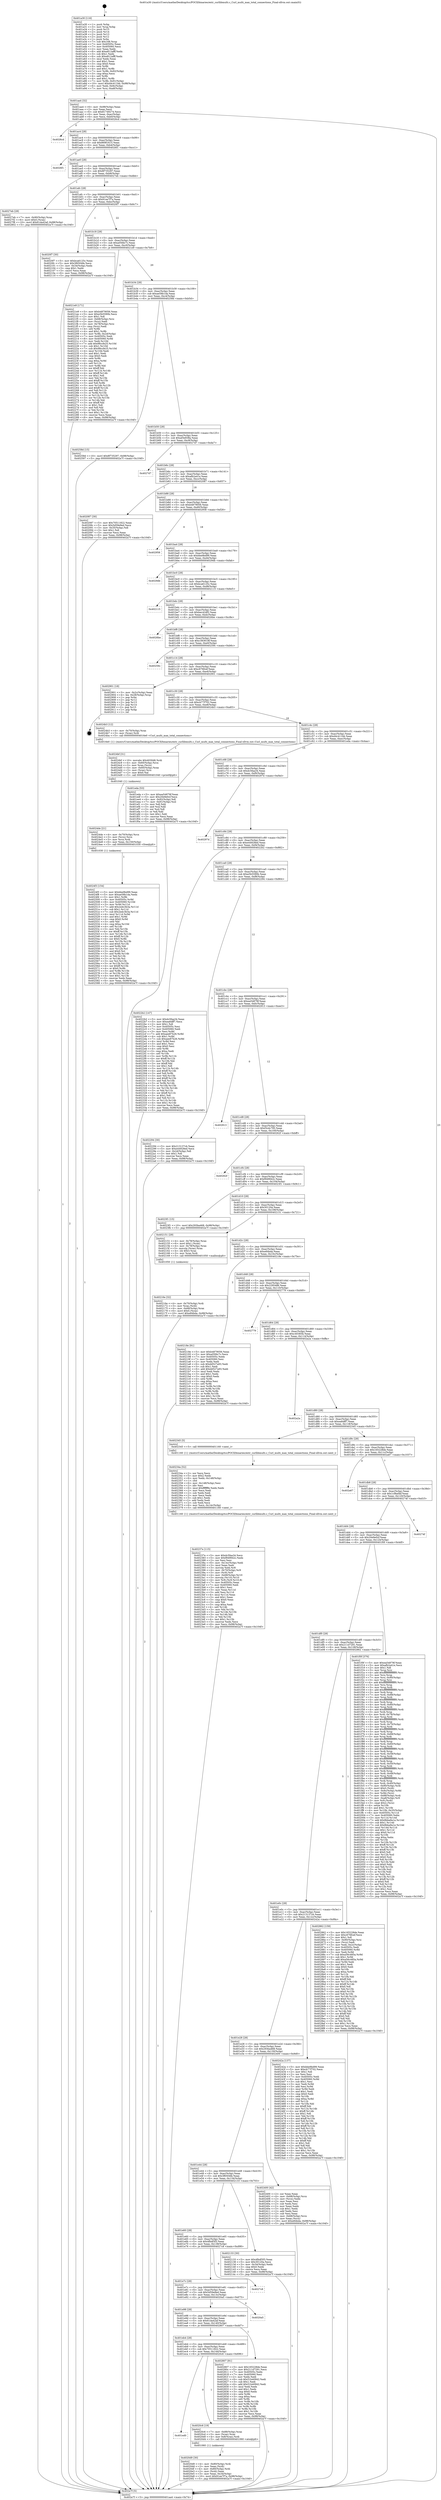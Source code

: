 digraph "0x401a30" {
  label = "0x401a30 (/mnt/c/Users/mathe/Desktop/tcc/POCII/binaries/extr_curllibmulti.c_Curl_multi_max_total_connections_Final-ollvm.out::main(0))"
  labelloc = "t"
  node[shape=record]

  Entry [label="",width=0.3,height=0.3,shape=circle,fillcolor=black,style=filled]
  "0x401aa4" [label="{
     0x401aa4 [32]\l
     | [instrs]\l
     &nbsp;&nbsp;0x401aa4 \<+6\>: mov -0x98(%rbp),%eax\l
     &nbsp;&nbsp;0x401aaa \<+2\>: mov %eax,%ecx\l
     &nbsp;&nbsp;0x401aac \<+6\>: sub $0x81749274,%ecx\l
     &nbsp;&nbsp;0x401ab2 \<+6\>: mov %eax,-0xac(%rbp)\l
     &nbsp;&nbsp;0x401ab8 \<+6\>: mov %ecx,-0xb0(%rbp)\l
     &nbsp;&nbsp;0x401abe \<+6\>: je 00000000004026cd \<main+0xc9d\>\l
  }"]
  "0x4026cd" [label="{
     0x4026cd\l
  }", style=dashed]
  "0x401ac4" [label="{
     0x401ac4 [28]\l
     | [instrs]\l
     &nbsp;&nbsp;0x401ac4 \<+5\>: jmp 0000000000401ac9 \<main+0x99\>\l
     &nbsp;&nbsp;0x401ac9 \<+6\>: mov -0xac(%rbp),%eax\l
     &nbsp;&nbsp;0x401acf \<+5\>: sub $0x869f1615,%eax\l
     &nbsp;&nbsp;0x401ad4 \<+6\>: mov %eax,-0xb4(%rbp)\l
     &nbsp;&nbsp;0x401ada \<+6\>: je 00000000004026f1 \<main+0xcc1\>\l
  }"]
  Exit [label="",width=0.3,height=0.3,shape=circle,fillcolor=black,style=filled,peripheries=2]
  "0x4026f1" [label="{
     0x4026f1\l
  }", style=dashed]
  "0x401ae0" [label="{
     0x401ae0 [28]\l
     | [instrs]\l
     &nbsp;&nbsp;0x401ae0 \<+5\>: jmp 0000000000401ae5 \<main+0xb5\>\l
     &nbsp;&nbsp;0x401ae5 \<+6\>: mov -0xac(%rbp),%eax\l
     &nbsp;&nbsp;0x401aeb \<+5\>: sub $0x8f735297,%eax\l
     &nbsp;&nbsp;0x401af0 \<+6\>: mov %eax,-0xb8(%rbp)\l
     &nbsp;&nbsp;0x401af6 \<+6\>: je 00000000004027eb \<main+0xdbb\>\l
  }"]
  "0x4024f3" [label="{
     0x4024f3 [154]\l
     | [instrs]\l
     &nbsp;&nbsp;0x4024f3 \<+5\>: mov $0xbbe9bd99,%eax\l
     &nbsp;&nbsp;0x4024f8 \<+5\>: mov $0xae58b1da,%edx\l
     &nbsp;&nbsp;0x4024fd \<+3\>: mov $0x1,%r8b\l
     &nbsp;&nbsp;0x402500 \<+8\>: mov 0x40505c,%r9d\l
     &nbsp;&nbsp;0x402508 \<+8\>: mov 0x405060,%r10d\l
     &nbsp;&nbsp;0x402510 \<+3\>: mov %r9d,%r11d\l
     &nbsp;&nbsp;0x402513 \<+7\>: add $0x2edc3b3a,%r11d\l
     &nbsp;&nbsp;0x40251a \<+4\>: sub $0x1,%r11d\l
     &nbsp;&nbsp;0x40251e \<+7\>: sub $0x2edc3b3a,%r11d\l
     &nbsp;&nbsp;0x402525 \<+4\>: imul %r11d,%r9d\l
     &nbsp;&nbsp;0x402529 \<+4\>: and $0x1,%r9d\l
     &nbsp;&nbsp;0x40252d \<+4\>: cmp $0x0,%r9d\l
     &nbsp;&nbsp;0x402531 \<+3\>: sete %bl\l
     &nbsp;&nbsp;0x402534 \<+4\>: cmp $0xa,%r10d\l
     &nbsp;&nbsp;0x402538 \<+4\>: setl %r14b\l
     &nbsp;&nbsp;0x40253c \<+3\>: mov %bl,%r15b\l
     &nbsp;&nbsp;0x40253f \<+4\>: xor $0xff,%r15b\l
     &nbsp;&nbsp;0x402543 \<+3\>: mov %r14b,%r12b\l
     &nbsp;&nbsp;0x402546 \<+4\>: xor $0xff,%r12b\l
     &nbsp;&nbsp;0x40254a \<+4\>: xor $0x0,%r8b\l
     &nbsp;&nbsp;0x40254e \<+3\>: mov %r15b,%r13b\l
     &nbsp;&nbsp;0x402551 \<+4\>: and $0x0,%r13b\l
     &nbsp;&nbsp;0x402555 \<+3\>: and %r8b,%bl\l
     &nbsp;&nbsp;0x402558 \<+3\>: mov %r12b,%cl\l
     &nbsp;&nbsp;0x40255b \<+3\>: and $0x0,%cl\l
     &nbsp;&nbsp;0x40255e \<+3\>: and %r8b,%r14b\l
     &nbsp;&nbsp;0x402561 \<+3\>: or %bl,%r13b\l
     &nbsp;&nbsp;0x402564 \<+3\>: or %r14b,%cl\l
     &nbsp;&nbsp;0x402567 \<+3\>: xor %cl,%r13b\l
     &nbsp;&nbsp;0x40256a \<+3\>: or %r12b,%r15b\l
     &nbsp;&nbsp;0x40256d \<+4\>: xor $0xff,%r15b\l
     &nbsp;&nbsp;0x402571 \<+4\>: or $0x0,%r8b\l
     &nbsp;&nbsp;0x402575 \<+3\>: and %r8b,%r15b\l
     &nbsp;&nbsp;0x402578 \<+3\>: or %r15b,%r13b\l
     &nbsp;&nbsp;0x40257b \<+4\>: test $0x1,%r13b\l
     &nbsp;&nbsp;0x40257f \<+3\>: cmovne %edx,%eax\l
     &nbsp;&nbsp;0x402582 \<+6\>: mov %eax,-0x98(%rbp)\l
     &nbsp;&nbsp;0x402588 \<+5\>: jmp 0000000000402a7f \<main+0x104f\>\l
  }"]
  "0x4027eb" [label="{
     0x4027eb [28]\l
     | [instrs]\l
     &nbsp;&nbsp;0x4027eb \<+7\>: mov -0x90(%rbp),%rax\l
     &nbsp;&nbsp;0x4027f2 \<+6\>: movl $0x0,(%rax)\l
     &nbsp;&nbsp;0x4027f8 \<+10\>: movl $0x61da42af,-0x98(%rbp)\l
     &nbsp;&nbsp;0x402802 \<+5\>: jmp 0000000000402a7f \<main+0x104f\>\l
  }"]
  "0x401afc" [label="{
     0x401afc [28]\l
     | [instrs]\l
     &nbsp;&nbsp;0x401afc \<+5\>: jmp 0000000000401b01 \<main+0xd1\>\l
     &nbsp;&nbsp;0x401b01 \<+6\>: mov -0xac(%rbp),%eax\l
     &nbsp;&nbsp;0x401b07 \<+5\>: sub $0x91ee7f7a,%eax\l
     &nbsp;&nbsp;0x401b0c \<+6\>: mov %eax,-0xbc(%rbp)\l
     &nbsp;&nbsp;0x401b12 \<+6\>: je 00000000004020f7 \<main+0x6c7\>\l
  }"]
  "0x4024de" [label="{
     0x4024de [21]\l
     | [instrs]\l
     &nbsp;&nbsp;0x4024de \<+4\>: mov -0x70(%rbp),%rcx\l
     &nbsp;&nbsp;0x4024e2 \<+3\>: mov (%rcx),%rcx\l
     &nbsp;&nbsp;0x4024e5 \<+3\>: mov %rcx,%rdi\l
     &nbsp;&nbsp;0x4024e8 \<+6\>: mov %eax,-0x150(%rbp)\l
     &nbsp;&nbsp;0x4024ee \<+5\>: call 0000000000401030 \<free@plt\>\l
     | [calls]\l
     &nbsp;&nbsp;0x401030 \{1\} (unknown)\l
  }"]
  "0x4020f7" [label="{
     0x4020f7 [30]\l
     | [instrs]\l
     &nbsp;&nbsp;0x4020f7 \<+5\>: mov $0xbca6125c,%eax\l
     &nbsp;&nbsp;0x4020fc \<+5\>: mov $0x3f6504fe,%ecx\l
     &nbsp;&nbsp;0x402101 \<+3\>: mov -0x34(%rbp),%edx\l
     &nbsp;&nbsp;0x402104 \<+3\>: cmp $0x1,%edx\l
     &nbsp;&nbsp;0x402107 \<+3\>: cmovl %ecx,%eax\l
     &nbsp;&nbsp;0x40210a \<+6\>: mov %eax,-0x98(%rbp)\l
     &nbsp;&nbsp;0x402110 \<+5\>: jmp 0000000000402a7f \<main+0x104f\>\l
  }"]
  "0x401b18" [label="{
     0x401b18 [28]\l
     | [instrs]\l
     &nbsp;&nbsp;0x401b18 \<+5\>: jmp 0000000000401b1d \<main+0xed\>\l
     &nbsp;&nbsp;0x401b1d \<+6\>: mov -0xac(%rbp),%eax\l
     &nbsp;&nbsp;0x401b23 \<+5\>: sub $0xa05fdc7c,%eax\l
     &nbsp;&nbsp;0x401b28 \<+6\>: mov %eax,-0xc0(%rbp)\l
     &nbsp;&nbsp;0x401b2e \<+6\>: je 00000000004021e9 \<main+0x7b9\>\l
  }"]
  "0x4024bf" [label="{
     0x4024bf [31]\l
     | [instrs]\l
     &nbsp;&nbsp;0x4024bf \<+10\>: movabs $0x4030d6,%rdi\l
     &nbsp;&nbsp;0x4024c9 \<+4\>: mov -0x60(%rbp),%rcx\l
     &nbsp;&nbsp;0x4024cd \<+3\>: mov %rax,(%rcx)\l
     &nbsp;&nbsp;0x4024d0 \<+4\>: mov -0x60(%rbp),%rax\l
     &nbsp;&nbsp;0x4024d4 \<+3\>: mov (%rax),%rsi\l
     &nbsp;&nbsp;0x4024d7 \<+2\>: mov $0x0,%al\l
     &nbsp;&nbsp;0x4024d9 \<+5\>: call 0000000000401040 \<printf@plt\>\l
     | [calls]\l
     &nbsp;&nbsp;0x401040 \{1\} (unknown)\l
  }"]
  "0x4021e9" [label="{
     0x4021e9 [171]\l
     | [instrs]\l
     &nbsp;&nbsp;0x4021e9 \<+5\>: mov $0xb4879056,%eax\l
     &nbsp;&nbsp;0x4021ee \<+5\>: mov $0xe5b5590b,%ecx\l
     &nbsp;&nbsp;0x4021f3 \<+2\>: mov $0x1,%dl\l
     &nbsp;&nbsp;0x4021f5 \<+4\>: mov -0x68(%rbp),%rsi\l
     &nbsp;&nbsp;0x4021f9 \<+2\>: mov (%rsi),%edi\l
     &nbsp;&nbsp;0x4021fb \<+4\>: mov -0x78(%rbp),%rsi\l
     &nbsp;&nbsp;0x4021ff \<+2\>: cmp (%rsi),%edi\l
     &nbsp;&nbsp;0x402201 \<+4\>: setl %r8b\l
     &nbsp;&nbsp;0x402205 \<+4\>: and $0x1,%r8b\l
     &nbsp;&nbsp;0x402209 \<+4\>: mov %r8b,-0x2d(%rbp)\l
     &nbsp;&nbsp;0x40220d \<+7\>: mov 0x40505c,%edi\l
     &nbsp;&nbsp;0x402214 \<+8\>: mov 0x405060,%r9d\l
     &nbsp;&nbsp;0x40221c \<+3\>: mov %edi,%r10d\l
     &nbsp;&nbsp;0x40221f \<+7\>: add $0x98ccfe25,%r10d\l
     &nbsp;&nbsp;0x402226 \<+4\>: sub $0x1,%r10d\l
     &nbsp;&nbsp;0x40222a \<+7\>: sub $0x98ccfe25,%r10d\l
     &nbsp;&nbsp;0x402231 \<+4\>: imul %r10d,%edi\l
     &nbsp;&nbsp;0x402235 \<+3\>: and $0x1,%edi\l
     &nbsp;&nbsp;0x402238 \<+3\>: cmp $0x0,%edi\l
     &nbsp;&nbsp;0x40223b \<+4\>: sete %r8b\l
     &nbsp;&nbsp;0x40223f \<+4\>: cmp $0xa,%r9d\l
     &nbsp;&nbsp;0x402243 \<+4\>: setl %r11b\l
     &nbsp;&nbsp;0x402247 \<+3\>: mov %r8b,%bl\l
     &nbsp;&nbsp;0x40224a \<+3\>: xor $0xff,%bl\l
     &nbsp;&nbsp;0x40224d \<+3\>: mov %r11b,%r14b\l
     &nbsp;&nbsp;0x402250 \<+4\>: xor $0xff,%r14b\l
     &nbsp;&nbsp;0x402254 \<+3\>: xor $0x1,%dl\l
     &nbsp;&nbsp;0x402257 \<+3\>: mov %bl,%r15b\l
     &nbsp;&nbsp;0x40225a \<+4\>: and $0xff,%r15b\l
     &nbsp;&nbsp;0x40225e \<+3\>: and %dl,%r8b\l
     &nbsp;&nbsp;0x402261 \<+3\>: mov %r14b,%r12b\l
     &nbsp;&nbsp;0x402264 \<+4\>: and $0xff,%r12b\l
     &nbsp;&nbsp;0x402268 \<+3\>: and %dl,%r11b\l
     &nbsp;&nbsp;0x40226b \<+3\>: or %r8b,%r15b\l
     &nbsp;&nbsp;0x40226e \<+3\>: or %r11b,%r12b\l
     &nbsp;&nbsp;0x402271 \<+3\>: xor %r12b,%r15b\l
     &nbsp;&nbsp;0x402274 \<+3\>: or %r14b,%bl\l
     &nbsp;&nbsp;0x402277 \<+3\>: xor $0xff,%bl\l
     &nbsp;&nbsp;0x40227a \<+3\>: or $0x1,%dl\l
     &nbsp;&nbsp;0x40227d \<+2\>: and %dl,%bl\l
     &nbsp;&nbsp;0x40227f \<+3\>: or %bl,%r15b\l
     &nbsp;&nbsp;0x402282 \<+4\>: test $0x1,%r15b\l
     &nbsp;&nbsp;0x402286 \<+3\>: cmovne %ecx,%eax\l
     &nbsp;&nbsp;0x402289 \<+6\>: mov %eax,-0x98(%rbp)\l
     &nbsp;&nbsp;0x40228f \<+5\>: jmp 0000000000402a7f \<main+0x104f\>\l
  }"]
  "0x401b34" [label="{
     0x401b34 [28]\l
     | [instrs]\l
     &nbsp;&nbsp;0x401b34 \<+5\>: jmp 0000000000401b39 \<main+0x109\>\l
     &nbsp;&nbsp;0x401b39 \<+6\>: mov -0xac(%rbp),%eax\l
     &nbsp;&nbsp;0x401b3f \<+5\>: sub $0xae58b1da,%eax\l
     &nbsp;&nbsp;0x401b44 \<+6\>: mov %eax,-0xc4(%rbp)\l
     &nbsp;&nbsp;0x401b4a \<+6\>: je 000000000040258d \<main+0xb5d\>\l
  }"]
  "0x40237e" [label="{
     0x40237e [115]\l
     | [instrs]\l
     &nbsp;&nbsp;0x40237e \<+5\>: mov $0xdc5faa34,%ecx\l
     &nbsp;&nbsp;0x402383 \<+5\>: mov $0xf949942c,%edx\l
     &nbsp;&nbsp;0x402388 \<+2\>: xor %esi,%esi\l
     &nbsp;&nbsp;0x40238a \<+6\>: mov -0x14c(%rbp),%edi\l
     &nbsp;&nbsp;0x402390 \<+3\>: imul %eax,%edi\l
     &nbsp;&nbsp;0x402393 \<+3\>: movslq %edi,%r8\l
     &nbsp;&nbsp;0x402396 \<+4\>: mov -0x70(%rbp),%r9\l
     &nbsp;&nbsp;0x40239a \<+3\>: mov (%r9),%r9\l
     &nbsp;&nbsp;0x40239d \<+4\>: mov -0x68(%rbp),%r10\l
     &nbsp;&nbsp;0x4023a1 \<+3\>: movslq (%r10),%r10\l
     &nbsp;&nbsp;0x4023a4 \<+4\>: mov %r8,(%r9,%r10,8)\l
     &nbsp;&nbsp;0x4023a8 \<+7\>: mov 0x40505c,%eax\l
     &nbsp;&nbsp;0x4023af \<+7\>: mov 0x405060,%edi\l
     &nbsp;&nbsp;0x4023b6 \<+3\>: sub $0x1,%esi\l
     &nbsp;&nbsp;0x4023b9 \<+3\>: mov %eax,%r11d\l
     &nbsp;&nbsp;0x4023bc \<+3\>: add %esi,%r11d\l
     &nbsp;&nbsp;0x4023bf \<+4\>: imul %r11d,%eax\l
     &nbsp;&nbsp;0x4023c3 \<+3\>: and $0x1,%eax\l
     &nbsp;&nbsp;0x4023c6 \<+3\>: cmp $0x0,%eax\l
     &nbsp;&nbsp;0x4023c9 \<+3\>: sete %bl\l
     &nbsp;&nbsp;0x4023cc \<+3\>: cmp $0xa,%edi\l
     &nbsp;&nbsp;0x4023cf \<+4\>: setl %r14b\l
     &nbsp;&nbsp;0x4023d3 \<+3\>: mov %bl,%r15b\l
     &nbsp;&nbsp;0x4023d6 \<+3\>: and %r14b,%r15b\l
     &nbsp;&nbsp;0x4023d9 \<+3\>: xor %r14b,%bl\l
     &nbsp;&nbsp;0x4023dc \<+3\>: or %bl,%r15b\l
     &nbsp;&nbsp;0x4023df \<+4\>: test $0x1,%r15b\l
     &nbsp;&nbsp;0x4023e3 \<+3\>: cmovne %edx,%ecx\l
     &nbsp;&nbsp;0x4023e6 \<+6\>: mov %ecx,-0x98(%rbp)\l
     &nbsp;&nbsp;0x4023ec \<+5\>: jmp 0000000000402a7f \<main+0x104f\>\l
  }"]
  "0x40258d" [label="{
     0x40258d [15]\l
     | [instrs]\l
     &nbsp;&nbsp;0x40258d \<+10\>: movl $0x8f735297,-0x98(%rbp)\l
     &nbsp;&nbsp;0x402597 \<+5\>: jmp 0000000000402a7f \<main+0x104f\>\l
  }"]
  "0x401b50" [label="{
     0x401b50 [28]\l
     | [instrs]\l
     &nbsp;&nbsp;0x401b50 \<+5\>: jmp 0000000000401b55 \<main+0x125\>\l
     &nbsp;&nbsp;0x401b55 \<+6\>: mov -0xac(%rbp),%eax\l
     &nbsp;&nbsp;0x401b5b \<+5\>: sub $0xaf3e938a,%eax\l
     &nbsp;&nbsp;0x401b60 \<+6\>: mov %eax,-0xc8(%rbp)\l
     &nbsp;&nbsp;0x401b66 \<+6\>: je 00000000004027d7 \<main+0xda7\>\l
  }"]
  "0x40234a" [label="{
     0x40234a [52]\l
     | [instrs]\l
     &nbsp;&nbsp;0x40234a \<+2\>: xor %ecx,%ecx\l
     &nbsp;&nbsp;0x40234c \<+5\>: mov $0x2,%edx\l
     &nbsp;&nbsp;0x402351 \<+6\>: mov %edx,-0x148(%rbp)\l
     &nbsp;&nbsp;0x402357 \<+1\>: cltd\l
     &nbsp;&nbsp;0x402358 \<+6\>: mov -0x148(%rbp),%esi\l
     &nbsp;&nbsp;0x40235e \<+2\>: idiv %esi\l
     &nbsp;&nbsp;0x402360 \<+6\>: imul $0xfffffffe,%edx,%edx\l
     &nbsp;&nbsp;0x402366 \<+2\>: mov %ecx,%edi\l
     &nbsp;&nbsp;0x402368 \<+2\>: sub %edx,%edi\l
     &nbsp;&nbsp;0x40236a \<+2\>: mov %ecx,%edx\l
     &nbsp;&nbsp;0x40236c \<+3\>: sub $0x1,%edx\l
     &nbsp;&nbsp;0x40236f \<+2\>: add %edx,%edi\l
     &nbsp;&nbsp;0x402371 \<+2\>: sub %edi,%ecx\l
     &nbsp;&nbsp;0x402373 \<+6\>: mov %ecx,-0x14c(%rbp)\l
     &nbsp;&nbsp;0x402379 \<+5\>: call 0000000000401160 \<next_i\>\l
     | [calls]\l
     &nbsp;&nbsp;0x401160 \{1\} (/mnt/c/Users/mathe/Desktop/tcc/POCII/binaries/extr_curllibmulti.c_Curl_multi_max_total_connections_Final-ollvm.out::next_i)\l
  }"]
  "0x4027d7" [label="{
     0x4027d7\l
  }", style=dashed]
  "0x401b6c" [label="{
     0x401b6c [28]\l
     | [instrs]\l
     &nbsp;&nbsp;0x401b6c \<+5\>: jmp 0000000000401b71 \<main+0x141\>\l
     &nbsp;&nbsp;0x401b71 \<+6\>: mov -0xac(%rbp),%eax\l
     &nbsp;&nbsp;0x401b77 \<+5\>: sub $0xafb2a41e,%eax\l
     &nbsp;&nbsp;0x401b7c \<+6\>: mov %eax,-0xcc(%rbp)\l
     &nbsp;&nbsp;0x401b82 \<+6\>: je 0000000000402087 \<main+0x657\>\l
  }"]
  "0x40216e" [label="{
     0x40216e [32]\l
     | [instrs]\l
     &nbsp;&nbsp;0x40216e \<+4\>: mov -0x70(%rbp),%rdi\l
     &nbsp;&nbsp;0x402172 \<+3\>: mov %rax,(%rdi)\l
     &nbsp;&nbsp;0x402175 \<+4\>: mov -0x68(%rbp),%rax\l
     &nbsp;&nbsp;0x402179 \<+6\>: movl $0x0,(%rax)\l
     &nbsp;&nbsp;0x40217f \<+10\>: movl $0xe84bda,-0x98(%rbp)\l
     &nbsp;&nbsp;0x402189 \<+5\>: jmp 0000000000402a7f \<main+0x104f\>\l
  }"]
  "0x402087" [label="{
     0x402087 [30]\l
     | [instrs]\l
     &nbsp;&nbsp;0x402087 \<+5\>: mov $0x70511822,%eax\l
     &nbsp;&nbsp;0x40208c \<+5\>: mov $0x5d59e9ed,%ecx\l
     &nbsp;&nbsp;0x402091 \<+3\>: mov -0x35(%rbp),%dl\l
     &nbsp;&nbsp;0x402094 \<+3\>: test $0x1,%dl\l
     &nbsp;&nbsp;0x402097 \<+3\>: cmovne %ecx,%eax\l
     &nbsp;&nbsp;0x40209a \<+6\>: mov %eax,-0x98(%rbp)\l
     &nbsp;&nbsp;0x4020a0 \<+5\>: jmp 0000000000402a7f \<main+0x104f\>\l
  }"]
  "0x401b88" [label="{
     0x401b88 [28]\l
     | [instrs]\l
     &nbsp;&nbsp;0x401b88 \<+5\>: jmp 0000000000401b8d \<main+0x15d\>\l
     &nbsp;&nbsp;0x401b8d \<+6\>: mov -0xac(%rbp),%eax\l
     &nbsp;&nbsp;0x401b93 \<+5\>: sub $0xb4879056,%eax\l
     &nbsp;&nbsp;0x401b98 \<+6\>: mov %eax,-0xd0(%rbp)\l
     &nbsp;&nbsp;0x401b9e \<+6\>: je 0000000000402958 \<main+0xf28\>\l
  }"]
  "0x4020d9" [label="{
     0x4020d9 [30]\l
     | [instrs]\l
     &nbsp;&nbsp;0x4020d9 \<+4\>: mov -0x80(%rbp),%rdi\l
     &nbsp;&nbsp;0x4020dd \<+2\>: mov %eax,(%rdi)\l
     &nbsp;&nbsp;0x4020df \<+4\>: mov -0x80(%rbp),%rdi\l
     &nbsp;&nbsp;0x4020e3 \<+2\>: mov (%rdi),%eax\l
     &nbsp;&nbsp;0x4020e5 \<+3\>: mov %eax,-0x34(%rbp)\l
     &nbsp;&nbsp;0x4020e8 \<+10\>: movl $0x91ee7f7a,-0x98(%rbp)\l
     &nbsp;&nbsp;0x4020f2 \<+5\>: jmp 0000000000402a7f \<main+0x104f\>\l
  }"]
  "0x402958" [label="{
     0x402958\l
  }", style=dashed]
  "0x401ba4" [label="{
     0x401ba4 [28]\l
     | [instrs]\l
     &nbsp;&nbsp;0x401ba4 \<+5\>: jmp 0000000000401ba9 \<main+0x179\>\l
     &nbsp;&nbsp;0x401ba9 \<+6\>: mov -0xac(%rbp),%eax\l
     &nbsp;&nbsp;0x401baf \<+5\>: sub $0xbbe9bd99,%eax\l
     &nbsp;&nbsp;0x401bb4 \<+6\>: mov %eax,-0xd4(%rbp)\l
     &nbsp;&nbsp;0x401bba \<+6\>: je 00000000004029db \<main+0xfab\>\l
  }"]
  "0x401ed0" [label="{
     0x401ed0\l
  }", style=dashed]
  "0x4029db" [label="{
     0x4029db\l
  }", style=dashed]
  "0x401bc0" [label="{
     0x401bc0 [28]\l
     | [instrs]\l
     &nbsp;&nbsp;0x401bc0 \<+5\>: jmp 0000000000401bc5 \<main+0x195\>\l
     &nbsp;&nbsp;0x401bc5 \<+6\>: mov -0xac(%rbp),%eax\l
     &nbsp;&nbsp;0x401bcb \<+5\>: sub $0xbca6125c,%eax\l
     &nbsp;&nbsp;0x401bd0 \<+6\>: mov %eax,-0xd8(%rbp)\l
     &nbsp;&nbsp;0x401bd6 \<+6\>: je 0000000000402115 \<main+0x6e5\>\l
  }"]
  "0x4020c6" [label="{
     0x4020c6 [19]\l
     | [instrs]\l
     &nbsp;&nbsp;0x4020c6 \<+7\>: mov -0x88(%rbp),%rax\l
     &nbsp;&nbsp;0x4020cd \<+3\>: mov (%rax),%rax\l
     &nbsp;&nbsp;0x4020d0 \<+4\>: mov 0x8(%rax),%rdi\l
     &nbsp;&nbsp;0x4020d4 \<+5\>: call 0000000000401060 \<atoi@plt\>\l
     | [calls]\l
     &nbsp;&nbsp;0x401060 \{1\} (unknown)\l
  }"]
  "0x402115" [label="{
     0x402115\l
  }", style=dashed]
  "0x401bdc" [label="{
     0x401bdc [28]\l
     | [instrs]\l
     &nbsp;&nbsp;0x401bdc \<+5\>: jmp 0000000000401be1 \<main+0x1b1\>\l
     &nbsp;&nbsp;0x401be1 \<+6\>: mov -0xac(%rbp),%eax\l
     &nbsp;&nbsp;0x401be7 \<+5\>: sub $0xbec42df2,%eax\l
     &nbsp;&nbsp;0x401bec \<+6\>: mov %eax,-0xdc(%rbp)\l
     &nbsp;&nbsp;0x401bf2 \<+6\>: je 00000000004026be \<main+0xc8e\>\l
  }"]
  "0x401eb4" [label="{
     0x401eb4 [28]\l
     | [instrs]\l
     &nbsp;&nbsp;0x401eb4 \<+5\>: jmp 0000000000401eb9 \<main+0x489\>\l
     &nbsp;&nbsp;0x401eb9 \<+6\>: mov -0xac(%rbp),%eax\l
     &nbsp;&nbsp;0x401ebf \<+5\>: sub $0x70511822,%eax\l
     &nbsp;&nbsp;0x401ec4 \<+6\>: mov %eax,-0x144(%rbp)\l
     &nbsp;&nbsp;0x401eca \<+6\>: je 00000000004020c6 \<main+0x696\>\l
  }"]
  "0x4026be" [label="{
     0x4026be\l
  }", style=dashed]
  "0x401bf8" [label="{
     0x401bf8 [28]\l
     | [instrs]\l
     &nbsp;&nbsp;0x401bf8 \<+5\>: jmp 0000000000401bfd \<main+0x1cd\>\l
     &nbsp;&nbsp;0x401bfd \<+6\>: mov -0xac(%rbp),%eax\l
     &nbsp;&nbsp;0x401c03 \<+5\>: sub $0xc383618f,%eax\l
     &nbsp;&nbsp;0x401c08 \<+6\>: mov %eax,-0xe0(%rbp)\l
     &nbsp;&nbsp;0x401c0e \<+6\>: je 000000000040259c \<main+0xb6c\>\l
  }"]
  "0x402807" [label="{
     0x402807 [91]\l
     | [instrs]\l
     &nbsp;&nbsp;0x402807 \<+5\>: mov $0x165228de,%eax\l
     &nbsp;&nbsp;0x40280c \<+5\>: mov $0x211d7291,%ecx\l
     &nbsp;&nbsp;0x402811 \<+7\>: mov 0x40505c,%edx\l
     &nbsp;&nbsp;0x402818 \<+7\>: mov 0x405060,%esi\l
     &nbsp;&nbsp;0x40281f \<+2\>: mov %edx,%edi\l
     &nbsp;&nbsp;0x402821 \<+6\>: sub $0x51b40942,%edi\l
     &nbsp;&nbsp;0x402827 \<+3\>: sub $0x1,%edi\l
     &nbsp;&nbsp;0x40282a \<+6\>: add $0x51b40942,%edi\l
     &nbsp;&nbsp;0x402830 \<+3\>: imul %edi,%edx\l
     &nbsp;&nbsp;0x402833 \<+3\>: and $0x1,%edx\l
     &nbsp;&nbsp;0x402836 \<+3\>: cmp $0x0,%edx\l
     &nbsp;&nbsp;0x402839 \<+4\>: sete %r8b\l
     &nbsp;&nbsp;0x40283d \<+3\>: cmp $0xa,%esi\l
     &nbsp;&nbsp;0x402840 \<+4\>: setl %r9b\l
     &nbsp;&nbsp;0x402844 \<+3\>: mov %r8b,%r10b\l
     &nbsp;&nbsp;0x402847 \<+3\>: and %r9b,%r10b\l
     &nbsp;&nbsp;0x40284a \<+3\>: xor %r9b,%r8b\l
     &nbsp;&nbsp;0x40284d \<+3\>: or %r8b,%r10b\l
     &nbsp;&nbsp;0x402850 \<+4\>: test $0x1,%r10b\l
     &nbsp;&nbsp;0x402854 \<+3\>: cmovne %ecx,%eax\l
     &nbsp;&nbsp;0x402857 \<+6\>: mov %eax,-0x98(%rbp)\l
     &nbsp;&nbsp;0x40285d \<+5\>: jmp 0000000000402a7f \<main+0x104f\>\l
  }"]
  "0x40259c" [label="{
     0x40259c\l
  }", style=dashed]
  "0x401c14" [label="{
     0x401c14 [28]\l
     | [instrs]\l
     &nbsp;&nbsp;0x401c14 \<+5\>: jmp 0000000000401c19 \<main+0x1e9\>\l
     &nbsp;&nbsp;0x401c19 \<+6\>: mov -0xac(%rbp),%eax\l
     &nbsp;&nbsp;0x401c1f \<+5\>: sub $0xc676fcef,%eax\l
     &nbsp;&nbsp;0x401c24 \<+6\>: mov %eax,-0xe4(%rbp)\l
     &nbsp;&nbsp;0x401c2a \<+6\>: je 0000000000402901 \<main+0xed1\>\l
  }"]
  "0x401e98" [label="{
     0x401e98 [28]\l
     | [instrs]\l
     &nbsp;&nbsp;0x401e98 \<+5\>: jmp 0000000000401e9d \<main+0x46d\>\l
     &nbsp;&nbsp;0x401e9d \<+6\>: mov -0xac(%rbp),%eax\l
     &nbsp;&nbsp;0x401ea3 \<+5\>: sub $0x61da42af,%eax\l
     &nbsp;&nbsp;0x401ea8 \<+6\>: mov %eax,-0x140(%rbp)\l
     &nbsp;&nbsp;0x401eae \<+6\>: je 0000000000402807 \<main+0xdd7\>\l
  }"]
  "0x402901" [label="{
     0x402901 [18]\l
     | [instrs]\l
     &nbsp;&nbsp;0x402901 \<+3\>: mov -0x2c(%rbp),%eax\l
     &nbsp;&nbsp;0x402904 \<+4\>: lea -0x28(%rbp),%rsp\l
     &nbsp;&nbsp;0x402908 \<+1\>: pop %rbx\l
     &nbsp;&nbsp;0x402909 \<+2\>: pop %r12\l
     &nbsp;&nbsp;0x40290b \<+2\>: pop %r13\l
     &nbsp;&nbsp;0x40290d \<+2\>: pop %r14\l
     &nbsp;&nbsp;0x40290f \<+2\>: pop %r15\l
     &nbsp;&nbsp;0x402911 \<+1\>: pop %rbp\l
     &nbsp;&nbsp;0x402912 \<+1\>: ret\l
  }"]
  "0x401c30" [label="{
     0x401c30 [28]\l
     | [instrs]\l
     &nbsp;&nbsp;0x401c30 \<+5\>: jmp 0000000000401c35 \<main+0x205\>\l
     &nbsp;&nbsp;0x401c35 \<+6\>: mov -0xac(%rbp),%eax\l
     &nbsp;&nbsp;0x401c3b \<+5\>: sub $0xcb77f702,%eax\l
     &nbsp;&nbsp;0x401c40 \<+6\>: mov %eax,-0xe8(%rbp)\l
     &nbsp;&nbsp;0x401c46 \<+6\>: je 00000000004024b3 \<main+0xa83\>\l
  }"]
  "0x4020a5" [label="{
     0x4020a5\l
  }", style=dashed]
  "0x4024b3" [label="{
     0x4024b3 [12]\l
     | [instrs]\l
     &nbsp;&nbsp;0x4024b3 \<+4\>: mov -0x70(%rbp),%rax\l
     &nbsp;&nbsp;0x4024b7 \<+3\>: mov (%rax),%rdi\l
     &nbsp;&nbsp;0x4024ba \<+5\>: call 00000000004016e0 \<Curl_multi_max_total_connections\>\l
     | [calls]\l
     &nbsp;&nbsp;0x4016e0 \{1\} (/mnt/c/Users/mathe/Desktop/tcc/POCII/binaries/extr_curllibmulti.c_Curl_multi_max_total_connections_Final-ollvm.out::Curl_multi_max_total_connections)\l
  }"]
  "0x401c4c" [label="{
     0x401c4c [28]\l
     | [instrs]\l
     &nbsp;&nbsp;0x401c4c \<+5\>: jmp 0000000000401c51 \<main+0x221\>\l
     &nbsp;&nbsp;0x401c51 \<+6\>: mov -0xac(%rbp),%eax\l
     &nbsp;&nbsp;0x401c57 \<+5\>: sub $0xd4c411bb,%eax\l
     &nbsp;&nbsp;0x401c5c \<+6\>: mov %eax,-0xec(%rbp)\l
     &nbsp;&nbsp;0x401c62 \<+6\>: je 0000000000401eda \<main+0x4aa\>\l
  }"]
  "0x401e7c" [label="{
     0x401e7c [28]\l
     | [instrs]\l
     &nbsp;&nbsp;0x401e7c \<+5\>: jmp 0000000000401e81 \<main+0x451\>\l
     &nbsp;&nbsp;0x401e81 \<+6\>: mov -0xac(%rbp),%eax\l
     &nbsp;&nbsp;0x401e87 \<+5\>: sub $0x5d59e9ed,%eax\l
     &nbsp;&nbsp;0x401e8c \<+6\>: mov %eax,-0x13c(%rbp)\l
     &nbsp;&nbsp;0x401e92 \<+6\>: je 00000000004020a5 \<main+0x675\>\l
  }"]
  "0x401eda" [label="{
     0x401eda [53]\l
     | [instrs]\l
     &nbsp;&nbsp;0x401eda \<+5\>: mov $0xea54879f,%eax\l
     &nbsp;&nbsp;0x401edf \<+5\>: mov $0x20e9e0cf,%ecx\l
     &nbsp;&nbsp;0x401ee4 \<+6\>: mov -0x92(%rbp),%dl\l
     &nbsp;&nbsp;0x401eea \<+7\>: mov -0x91(%rbp),%sil\l
     &nbsp;&nbsp;0x401ef1 \<+3\>: mov %dl,%dil\l
     &nbsp;&nbsp;0x401ef4 \<+3\>: and %sil,%dil\l
     &nbsp;&nbsp;0x401ef7 \<+3\>: xor %sil,%dl\l
     &nbsp;&nbsp;0x401efa \<+3\>: or %dl,%dil\l
     &nbsp;&nbsp;0x401efd \<+4\>: test $0x1,%dil\l
     &nbsp;&nbsp;0x401f01 \<+3\>: cmovne %ecx,%eax\l
     &nbsp;&nbsp;0x401f04 \<+6\>: mov %eax,-0x98(%rbp)\l
     &nbsp;&nbsp;0x401f0a \<+5\>: jmp 0000000000402a7f \<main+0x104f\>\l
  }"]
  "0x401c68" [label="{
     0x401c68 [28]\l
     | [instrs]\l
     &nbsp;&nbsp;0x401c68 \<+5\>: jmp 0000000000401c6d \<main+0x23d\>\l
     &nbsp;&nbsp;0x401c6d \<+6\>: mov -0xac(%rbp),%eax\l
     &nbsp;&nbsp;0x401c73 \<+5\>: sub $0xdc5faa34,%eax\l
     &nbsp;&nbsp;0x401c78 \<+6\>: mov %eax,-0xf0(%rbp)\l
     &nbsp;&nbsp;0x401c7e \<+6\>: je 000000000040297d \<main+0xf4d\>\l
  }"]
  "0x402a7f" [label="{
     0x402a7f [5]\l
     | [instrs]\l
     &nbsp;&nbsp;0x402a7f \<+5\>: jmp 0000000000401aa4 \<main+0x74\>\l
  }"]
  "0x401a30" [label="{
     0x401a30 [116]\l
     | [instrs]\l
     &nbsp;&nbsp;0x401a30 \<+1\>: push %rbp\l
     &nbsp;&nbsp;0x401a31 \<+3\>: mov %rsp,%rbp\l
     &nbsp;&nbsp;0x401a34 \<+2\>: push %r15\l
     &nbsp;&nbsp;0x401a36 \<+2\>: push %r14\l
     &nbsp;&nbsp;0x401a38 \<+2\>: push %r13\l
     &nbsp;&nbsp;0x401a3a \<+2\>: push %r12\l
     &nbsp;&nbsp;0x401a3c \<+1\>: push %rbx\l
     &nbsp;&nbsp;0x401a3d \<+7\>: sub $0x168,%rsp\l
     &nbsp;&nbsp;0x401a44 \<+7\>: mov 0x40505c,%eax\l
     &nbsp;&nbsp;0x401a4b \<+7\>: mov 0x405060,%ecx\l
     &nbsp;&nbsp;0x401a52 \<+2\>: mov %eax,%edx\l
     &nbsp;&nbsp;0x401a54 \<+6\>: add $0xe812afff,%edx\l
     &nbsp;&nbsp;0x401a5a \<+3\>: sub $0x1,%edx\l
     &nbsp;&nbsp;0x401a5d \<+6\>: sub $0xe812afff,%edx\l
     &nbsp;&nbsp;0x401a63 \<+3\>: imul %edx,%eax\l
     &nbsp;&nbsp;0x401a66 \<+3\>: and $0x1,%eax\l
     &nbsp;&nbsp;0x401a69 \<+3\>: cmp $0x0,%eax\l
     &nbsp;&nbsp;0x401a6c \<+4\>: sete %r8b\l
     &nbsp;&nbsp;0x401a70 \<+4\>: and $0x1,%r8b\l
     &nbsp;&nbsp;0x401a74 \<+7\>: mov %r8b,-0x92(%rbp)\l
     &nbsp;&nbsp;0x401a7b \<+3\>: cmp $0xa,%ecx\l
     &nbsp;&nbsp;0x401a7e \<+4\>: setl %r8b\l
     &nbsp;&nbsp;0x401a82 \<+4\>: and $0x1,%r8b\l
     &nbsp;&nbsp;0x401a86 \<+7\>: mov %r8b,-0x91(%rbp)\l
     &nbsp;&nbsp;0x401a8d \<+10\>: movl $0xd4c411bb,-0x98(%rbp)\l
     &nbsp;&nbsp;0x401a97 \<+6\>: mov %edi,-0x9c(%rbp)\l
     &nbsp;&nbsp;0x401a9d \<+7\>: mov %rsi,-0xa8(%rbp)\l
  }"]
  "0x4027c8" [label="{
     0x4027c8\l
  }", style=dashed]
  "0x40297d" [label="{
     0x40297d\l
  }", style=dashed]
  "0x401c84" [label="{
     0x401c84 [28]\l
     | [instrs]\l
     &nbsp;&nbsp;0x401c84 \<+5\>: jmp 0000000000401c89 \<main+0x259\>\l
     &nbsp;&nbsp;0x401c89 \<+6\>: mov -0xac(%rbp),%eax\l
     &nbsp;&nbsp;0x401c8f \<+5\>: sub $0xe44928ed,%eax\l
     &nbsp;&nbsp;0x401c94 \<+6\>: mov %eax,-0xf4(%rbp)\l
     &nbsp;&nbsp;0x401c9a \<+6\>: je 00000000004022b2 \<main+0x882\>\l
  }"]
  "0x401e60" [label="{
     0x401e60 [28]\l
     | [instrs]\l
     &nbsp;&nbsp;0x401e60 \<+5\>: jmp 0000000000401e65 \<main+0x435\>\l
     &nbsp;&nbsp;0x401e65 \<+6\>: mov -0xac(%rbp),%eax\l
     &nbsp;&nbsp;0x401e6b \<+5\>: sub $0x4fbdf3f3,%eax\l
     &nbsp;&nbsp;0x401e70 \<+6\>: mov %eax,-0x138(%rbp)\l
     &nbsp;&nbsp;0x401e76 \<+6\>: je 00000000004027c8 \<main+0xd98\>\l
  }"]
  "0x4022b2" [label="{
     0x4022b2 [147]\l
     | [instrs]\l
     &nbsp;&nbsp;0x4022b2 \<+5\>: mov $0xdc5faa34,%eax\l
     &nbsp;&nbsp;0x4022b7 \<+5\>: mov $0xea6dff7,%ecx\l
     &nbsp;&nbsp;0x4022bc \<+2\>: mov $0x1,%dl\l
     &nbsp;&nbsp;0x4022be \<+7\>: mov 0x40505c,%esi\l
     &nbsp;&nbsp;0x4022c5 \<+7\>: mov 0x405060,%edi\l
     &nbsp;&nbsp;0x4022cc \<+3\>: mov %esi,%r8d\l
     &nbsp;&nbsp;0x4022cf \<+7\>: add $0xaee87b26,%r8d\l
     &nbsp;&nbsp;0x4022d6 \<+4\>: sub $0x1,%r8d\l
     &nbsp;&nbsp;0x4022da \<+7\>: sub $0xaee87b26,%r8d\l
     &nbsp;&nbsp;0x4022e1 \<+4\>: imul %r8d,%esi\l
     &nbsp;&nbsp;0x4022e5 \<+3\>: and $0x1,%esi\l
     &nbsp;&nbsp;0x4022e8 \<+3\>: cmp $0x0,%esi\l
     &nbsp;&nbsp;0x4022eb \<+4\>: sete %r9b\l
     &nbsp;&nbsp;0x4022ef \<+3\>: cmp $0xa,%edi\l
     &nbsp;&nbsp;0x4022f2 \<+4\>: setl %r10b\l
     &nbsp;&nbsp;0x4022f6 \<+3\>: mov %r9b,%r11b\l
     &nbsp;&nbsp;0x4022f9 \<+4\>: xor $0xff,%r11b\l
     &nbsp;&nbsp;0x4022fd \<+3\>: mov %r10b,%bl\l
     &nbsp;&nbsp;0x402300 \<+3\>: xor $0xff,%bl\l
     &nbsp;&nbsp;0x402303 \<+3\>: xor $0x1,%dl\l
     &nbsp;&nbsp;0x402306 \<+3\>: mov %r11b,%r14b\l
     &nbsp;&nbsp;0x402309 \<+4\>: and $0xff,%r14b\l
     &nbsp;&nbsp;0x40230d \<+3\>: and %dl,%r9b\l
     &nbsp;&nbsp;0x402310 \<+3\>: mov %bl,%r15b\l
     &nbsp;&nbsp;0x402313 \<+4\>: and $0xff,%r15b\l
     &nbsp;&nbsp;0x402317 \<+3\>: and %dl,%r10b\l
     &nbsp;&nbsp;0x40231a \<+3\>: or %r9b,%r14b\l
     &nbsp;&nbsp;0x40231d \<+3\>: or %r10b,%r15b\l
     &nbsp;&nbsp;0x402320 \<+3\>: xor %r15b,%r14b\l
     &nbsp;&nbsp;0x402323 \<+3\>: or %bl,%r11b\l
     &nbsp;&nbsp;0x402326 \<+4\>: xor $0xff,%r11b\l
     &nbsp;&nbsp;0x40232a \<+3\>: or $0x1,%dl\l
     &nbsp;&nbsp;0x40232d \<+3\>: and %dl,%r11b\l
     &nbsp;&nbsp;0x402330 \<+3\>: or %r11b,%r14b\l
     &nbsp;&nbsp;0x402333 \<+4\>: test $0x1,%r14b\l
     &nbsp;&nbsp;0x402337 \<+3\>: cmovne %ecx,%eax\l
     &nbsp;&nbsp;0x40233a \<+6\>: mov %eax,-0x98(%rbp)\l
     &nbsp;&nbsp;0x402340 \<+5\>: jmp 0000000000402a7f \<main+0x104f\>\l
  }"]
  "0x401ca0" [label="{
     0x401ca0 [28]\l
     | [instrs]\l
     &nbsp;&nbsp;0x401ca0 \<+5\>: jmp 0000000000401ca5 \<main+0x275\>\l
     &nbsp;&nbsp;0x401ca5 \<+6\>: mov -0xac(%rbp),%eax\l
     &nbsp;&nbsp;0x401cab \<+5\>: sub $0xe5b5590b,%eax\l
     &nbsp;&nbsp;0x401cb0 \<+6\>: mov %eax,-0xf8(%rbp)\l
     &nbsp;&nbsp;0x401cb6 \<+6\>: je 0000000000402294 \<main+0x864\>\l
  }"]
  "0x402133" [label="{
     0x402133 [30]\l
     | [instrs]\l
     &nbsp;&nbsp;0x402133 \<+5\>: mov $0x4fbdf3f3,%eax\l
     &nbsp;&nbsp;0x402138 \<+5\>: mov $0x30120a,%ecx\l
     &nbsp;&nbsp;0x40213d \<+3\>: mov -0x34(%rbp),%edx\l
     &nbsp;&nbsp;0x402140 \<+3\>: cmp $0x0,%edx\l
     &nbsp;&nbsp;0x402143 \<+3\>: cmove %ecx,%eax\l
     &nbsp;&nbsp;0x402146 \<+6\>: mov %eax,-0x98(%rbp)\l
     &nbsp;&nbsp;0x40214c \<+5\>: jmp 0000000000402a7f \<main+0x104f\>\l
  }"]
  "0x402294" [label="{
     0x402294 [30]\l
     | [instrs]\l
     &nbsp;&nbsp;0x402294 \<+5\>: mov $0x213137cb,%eax\l
     &nbsp;&nbsp;0x402299 \<+5\>: mov $0xe44928ed,%ecx\l
     &nbsp;&nbsp;0x40229e \<+3\>: mov -0x2d(%rbp),%dl\l
     &nbsp;&nbsp;0x4022a1 \<+3\>: test $0x1,%dl\l
     &nbsp;&nbsp;0x4022a4 \<+3\>: cmovne %ecx,%eax\l
     &nbsp;&nbsp;0x4022a7 \<+6\>: mov %eax,-0x98(%rbp)\l
     &nbsp;&nbsp;0x4022ad \<+5\>: jmp 0000000000402a7f \<main+0x104f\>\l
  }"]
  "0x401cbc" [label="{
     0x401cbc [28]\l
     | [instrs]\l
     &nbsp;&nbsp;0x401cbc \<+5\>: jmp 0000000000401cc1 \<main+0x291\>\l
     &nbsp;&nbsp;0x401cc1 \<+6\>: mov -0xac(%rbp),%eax\l
     &nbsp;&nbsp;0x401cc7 \<+5\>: sub $0xea54879f,%eax\l
     &nbsp;&nbsp;0x401ccc \<+6\>: mov %eax,-0xfc(%rbp)\l
     &nbsp;&nbsp;0x401cd2 \<+6\>: je 0000000000402913 \<main+0xee3\>\l
  }"]
  "0x401e44" [label="{
     0x401e44 [28]\l
     | [instrs]\l
     &nbsp;&nbsp;0x401e44 \<+5\>: jmp 0000000000401e49 \<main+0x419\>\l
     &nbsp;&nbsp;0x401e49 \<+6\>: mov -0xac(%rbp),%eax\l
     &nbsp;&nbsp;0x401e4f \<+5\>: sub $0x3f6504fe,%eax\l
     &nbsp;&nbsp;0x401e54 \<+6\>: mov %eax,-0x134(%rbp)\l
     &nbsp;&nbsp;0x401e5a \<+6\>: je 0000000000402133 \<main+0x703\>\l
  }"]
  "0x402913" [label="{
     0x402913\l
  }", style=dashed]
  "0x401cd8" [label="{
     0x401cd8 [28]\l
     | [instrs]\l
     &nbsp;&nbsp;0x401cd8 \<+5\>: jmp 0000000000401cdd \<main+0x2ad\>\l
     &nbsp;&nbsp;0x401cdd \<+6\>: mov -0xac(%rbp),%eax\l
     &nbsp;&nbsp;0x401ce3 \<+5\>: sub $0xf3cdc795,%eax\l
     &nbsp;&nbsp;0x401ce8 \<+6\>: mov %eax,-0x100(%rbp)\l
     &nbsp;&nbsp;0x401cee \<+6\>: je 000000000040262f \<main+0xbff\>\l
  }"]
  "0x402400" [label="{
     0x402400 [42]\l
     | [instrs]\l
     &nbsp;&nbsp;0x402400 \<+2\>: xor %eax,%eax\l
     &nbsp;&nbsp;0x402402 \<+4\>: mov -0x68(%rbp),%rcx\l
     &nbsp;&nbsp;0x402406 \<+2\>: mov (%rcx),%edx\l
     &nbsp;&nbsp;0x402408 \<+2\>: mov %eax,%esi\l
     &nbsp;&nbsp;0x40240a \<+2\>: sub %edx,%esi\l
     &nbsp;&nbsp;0x40240c \<+2\>: mov %eax,%edx\l
     &nbsp;&nbsp;0x40240e \<+3\>: sub $0x1,%edx\l
     &nbsp;&nbsp;0x402411 \<+2\>: add %edx,%esi\l
     &nbsp;&nbsp;0x402413 \<+2\>: sub %esi,%eax\l
     &nbsp;&nbsp;0x402415 \<+4\>: mov -0x68(%rbp),%rcx\l
     &nbsp;&nbsp;0x402419 \<+2\>: mov %eax,(%rcx)\l
     &nbsp;&nbsp;0x40241b \<+10\>: movl $0xe84bda,-0x98(%rbp)\l
     &nbsp;&nbsp;0x402425 \<+5\>: jmp 0000000000402a7f \<main+0x104f\>\l
  }"]
  "0x40262f" [label="{
     0x40262f\l
  }", style=dashed]
  "0x401cf4" [label="{
     0x401cf4 [28]\l
     | [instrs]\l
     &nbsp;&nbsp;0x401cf4 \<+5\>: jmp 0000000000401cf9 \<main+0x2c9\>\l
     &nbsp;&nbsp;0x401cf9 \<+6\>: mov -0xac(%rbp),%eax\l
     &nbsp;&nbsp;0x401cff \<+5\>: sub $0xf949942c,%eax\l
     &nbsp;&nbsp;0x401d04 \<+6\>: mov %eax,-0x104(%rbp)\l
     &nbsp;&nbsp;0x401d0a \<+6\>: je 00000000004023f1 \<main+0x9c1\>\l
  }"]
  "0x401e28" [label="{
     0x401e28 [28]\l
     | [instrs]\l
     &nbsp;&nbsp;0x401e28 \<+5\>: jmp 0000000000401e2d \<main+0x3fd\>\l
     &nbsp;&nbsp;0x401e2d \<+6\>: mov -0xac(%rbp),%eax\l
     &nbsp;&nbsp;0x401e33 \<+5\>: sub $0x293ba468,%eax\l
     &nbsp;&nbsp;0x401e38 \<+6\>: mov %eax,-0x130(%rbp)\l
     &nbsp;&nbsp;0x401e3e \<+6\>: je 0000000000402400 \<main+0x9d0\>\l
  }"]
  "0x4023f1" [label="{
     0x4023f1 [15]\l
     | [instrs]\l
     &nbsp;&nbsp;0x4023f1 \<+10\>: movl $0x293ba468,-0x98(%rbp)\l
     &nbsp;&nbsp;0x4023fb \<+5\>: jmp 0000000000402a7f \<main+0x104f\>\l
  }"]
  "0x401d10" [label="{
     0x401d10 [28]\l
     | [instrs]\l
     &nbsp;&nbsp;0x401d10 \<+5\>: jmp 0000000000401d15 \<main+0x2e5\>\l
     &nbsp;&nbsp;0x401d15 \<+6\>: mov -0xac(%rbp),%eax\l
     &nbsp;&nbsp;0x401d1b \<+5\>: sub $0x30120a,%eax\l
     &nbsp;&nbsp;0x401d20 \<+6\>: mov %eax,-0x108(%rbp)\l
     &nbsp;&nbsp;0x401d26 \<+6\>: je 0000000000402151 \<main+0x721\>\l
  }"]
  "0x40242a" [label="{
     0x40242a [137]\l
     | [instrs]\l
     &nbsp;&nbsp;0x40242a \<+5\>: mov $0xbbe9bd99,%eax\l
     &nbsp;&nbsp;0x40242f \<+5\>: mov $0xcb77f702,%ecx\l
     &nbsp;&nbsp;0x402434 \<+2\>: mov $0x1,%dl\l
     &nbsp;&nbsp;0x402436 \<+2\>: xor %esi,%esi\l
     &nbsp;&nbsp;0x402438 \<+7\>: mov 0x40505c,%edi\l
     &nbsp;&nbsp;0x40243f \<+8\>: mov 0x405060,%r8d\l
     &nbsp;&nbsp;0x402447 \<+3\>: sub $0x1,%esi\l
     &nbsp;&nbsp;0x40244a \<+3\>: mov %edi,%r9d\l
     &nbsp;&nbsp;0x40244d \<+3\>: add %esi,%r9d\l
     &nbsp;&nbsp;0x402450 \<+4\>: imul %r9d,%edi\l
     &nbsp;&nbsp;0x402454 \<+3\>: and $0x1,%edi\l
     &nbsp;&nbsp;0x402457 \<+3\>: cmp $0x0,%edi\l
     &nbsp;&nbsp;0x40245a \<+4\>: sete %r10b\l
     &nbsp;&nbsp;0x40245e \<+4\>: cmp $0xa,%r8d\l
     &nbsp;&nbsp;0x402462 \<+4\>: setl %r11b\l
     &nbsp;&nbsp;0x402466 \<+3\>: mov %r10b,%bl\l
     &nbsp;&nbsp;0x402469 \<+3\>: xor $0xff,%bl\l
     &nbsp;&nbsp;0x40246c \<+3\>: mov %r11b,%r14b\l
     &nbsp;&nbsp;0x40246f \<+4\>: xor $0xff,%r14b\l
     &nbsp;&nbsp;0x402473 \<+3\>: xor $0x1,%dl\l
     &nbsp;&nbsp;0x402476 \<+3\>: mov %bl,%r15b\l
     &nbsp;&nbsp;0x402479 \<+4\>: and $0xff,%r15b\l
     &nbsp;&nbsp;0x40247d \<+3\>: and %dl,%r10b\l
     &nbsp;&nbsp;0x402480 \<+3\>: mov %r14b,%r12b\l
     &nbsp;&nbsp;0x402483 \<+4\>: and $0xff,%r12b\l
     &nbsp;&nbsp;0x402487 \<+3\>: and %dl,%r11b\l
     &nbsp;&nbsp;0x40248a \<+3\>: or %r10b,%r15b\l
     &nbsp;&nbsp;0x40248d \<+3\>: or %r11b,%r12b\l
     &nbsp;&nbsp;0x402490 \<+3\>: xor %r12b,%r15b\l
     &nbsp;&nbsp;0x402493 \<+3\>: or %r14b,%bl\l
     &nbsp;&nbsp;0x402496 \<+3\>: xor $0xff,%bl\l
     &nbsp;&nbsp;0x402499 \<+3\>: or $0x1,%dl\l
     &nbsp;&nbsp;0x40249c \<+2\>: and %dl,%bl\l
     &nbsp;&nbsp;0x40249e \<+3\>: or %bl,%r15b\l
     &nbsp;&nbsp;0x4024a1 \<+4\>: test $0x1,%r15b\l
     &nbsp;&nbsp;0x4024a5 \<+3\>: cmovne %ecx,%eax\l
     &nbsp;&nbsp;0x4024a8 \<+6\>: mov %eax,-0x98(%rbp)\l
     &nbsp;&nbsp;0x4024ae \<+5\>: jmp 0000000000402a7f \<main+0x104f\>\l
  }"]
  "0x402151" [label="{
     0x402151 [29]\l
     | [instrs]\l
     &nbsp;&nbsp;0x402151 \<+4\>: mov -0x78(%rbp),%rax\l
     &nbsp;&nbsp;0x402155 \<+6\>: movl $0x1,(%rax)\l
     &nbsp;&nbsp;0x40215b \<+4\>: mov -0x78(%rbp),%rax\l
     &nbsp;&nbsp;0x40215f \<+3\>: movslq (%rax),%rax\l
     &nbsp;&nbsp;0x402162 \<+4\>: shl $0x3,%rax\l
     &nbsp;&nbsp;0x402166 \<+3\>: mov %rax,%rdi\l
     &nbsp;&nbsp;0x402169 \<+5\>: call 0000000000401050 \<malloc@plt\>\l
     | [calls]\l
     &nbsp;&nbsp;0x401050 \{1\} (unknown)\l
  }"]
  "0x401d2c" [label="{
     0x401d2c [28]\l
     | [instrs]\l
     &nbsp;&nbsp;0x401d2c \<+5\>: jmp 0000000000401d31 \<main+0x301\>\l
     &nbsp;&nbsp;0x401d31 \<+6\>: mov -0xac(%rbp),%eax\l
     &nbsp;&nbsp;0x401d37 \<+5\>: sub $0xe84bda,%eax\l
     &nbsp;&nbsp;0x401d3c \<+6\>: mov %eax,-0x10c(%rbp)\l
     &nbsp;&nbsp;0x401d42 \<+6\>: je 000000000040218e \<main+0x75e\>\l
  }"]
  "0x401e0c" [label="{
     0x401e0c [28]\l
     | [instrs]\l
     &nbsp;&nbsp;0x401e0c \<+5\>: jmp 0000000000401e11 \<main+0x3e1\>\l
     &nbsp;&nbsp;0x401e11 \<+6\>: mov -0xac(%rbp),%eax\l
     &nbsp;&nbsp;0x401e17 \<+5\>: sub $0x213137cb,%eax\l
     &nbsp;&nbsp;0x401e1c \<+6\>: mov %eax,-0x12c(%rbp)\l
     &nbsp;&nbsp;0x401e22 \<+6\>: je 000000000040242a \<main+0x9fa\>\l
  }"]
  "0x40218e" [label="{
     0x40218e [91]\l
     | [instrs]\l
     &nbsp;&nbsp;0x40218e \<+5\>: mov $0xb4879056,%eax\l
     &nbsp;&nbsp;0x402193 \<+5\>: mov $0xa05fdc7c,%ecx\l
     &nbsp;&nbsp;0x402198 \<+7\>: mov 0x40505c,%edx\l
     &nbsp;&nbsp;0x40219f \<+7\>: mov 0x405060,%esi\l
     &nbsp;&nbsp;0x4021a6 \<+2\>: mov %edx,%edi\l
     &nbsp;&nbsp;0x4021a8 \<+6\>: sub $0xdd527a93,%edi\l
     &nbsp;&nbsp;0x4021ae \<+3\>: sub $0x1,%edi\l
     &nbsp;&nbsp;0x4021b1 \<+6\>: add $0xdd527a93,%edi\l
     &nbsp;&nbsp;0x4021b7 \<+3\>: imul %edi,%edx\l
     &nbsp;&nbsp;0x4021ba \<+3\>: and $0x1,%edx\l
     &nbsp;&nbsp;0x4021bd \<+3\>: cmp $0x0,%edx\l
     &nbsp;&nbsp;0x4021c0 \<+4\>: sete %r8b\l
     &nbsp;&nbsp;0x4021c4 \<+3\>: cmp $0xa,%esi\l
     &nbsp;&nbsp;0x4021c7 \<+4\>: setl %r9b\l
     &nbsp;&nbsp;0x4021cb \<+3\>: mov %r8b,%r10b\l
     &nbsp;&nbsp;0x4021ce \<+3\>: and %r9b,%r10b\l
     &nbsp;&nbsp;0x4021d1 \<+3\>: xor %r9b,%r8b\l
     &nbsp;&nbsp;0x4021d4 \<+3\>: or %r8b,%r10b\l
     &nbsp;&nbsp;0x4021d7 \<+4\>: test $0x1,%r10b\l
     &nbsp;&nbsp;0x4021db \<+3\>: cmovne %ecx,%eax\l
     &nbsp;&nbsp;0x4021de \<+6\>: mov %eax,-0x98(%rbp)\l
     &nbsp;&nbsp;0x4021e4 \<+5\>: jmp 0000000000402a7f \<main+0x104f\>\l
  }"]
  "0x401d48" [label="{
     0x401d48 [28]\l
     | [instrs]\l
     &nbsp;&nbsp;0x401d48 \<+5\>: jmp 0000000000401d4d \<main+0x31d\>\l
     &nbsp;&nbsp;0x401d4d \<+6\>: mov -0xac(%rbp),%eax\l
     &nbsp;&nbsp;0x401d53 \<+5\>: sub $0x2295486,%eax\l
     &nbsp;&nbsp;0x401d58 \<+6\>: mov %eax,-0x110(%rbp)\l
     &nbsp;&nbsp;0x401d5e \<+6\>: je 0000000000402779 \<main+0xd49\>\l
  }"]
  "0x402862" [label="{
     0x402862 [159]\l
     | [instrs]\l
     &nbsp;&nbsp;0x402862 \<+5\>: mov $0x165228de,%eax\l
     &nbsp;&nbsp;0x402867 \<+5\>: mov $0xc676fcef,%ecx\l
     &nbsp;&nbsp;0x40286c \<+2\>: mov $0x1,%dl\l
     &nbsp;&nbsp;0x40286e \<+7\>: mov -0x90(%rbp),%rsi\l
     &nbsp;&nbsp;0x402875 \<+2\>: mov (%rsi),%edi\l
     &nbsp;&nbsp;0x402877 \<+3\>: mov %edi,-0x2c(%rbp)\l
     &nbsp;&nbsp;0x40287a \<+7\>: mov 0x40505c,%edi\l
     &nbsp;&nbsp;0x402881 \<+8\>: mov 0x405060,%r8d\l
     &nbsp;&nbsp;0x402889 \<+3\>: mov %edi,%r9d\l
     &nbsp;&nbsp;0x40288c \<+7\>: sub $0xa56c485a,%r9d\l
     &nbsp;&nbsp;0x402893 \<+4\>: sub $0x1,%r9d\l
     &nbsp;&nbsp;0x402897 \<+7\>: add $0xa56c485a,%r9d\l
     &nbsp;&nbsp;0x40289e \<+4\>: imul %r9d,%edi\l
     &nbsp;&nbsp;0x4028a2 \<+3\>: and $0x1,%edi\l
     &nbsp;&nbsp;0x4028a5 \<+3\>: cmp $0x0,%edi\l
     &nbsp;&nbsp;0x4028a8 \<+4\>: sete %r10b\l
     &nbsp;&nbsp;0x4028ac \<+4\>: cmp $0xa,%r8d\l
     &nbsp;&nbsp;0x4028b0 \<+4\>: setl %r11b\l
     &nbsp;&nbsp;0x4028b4 \<+3\>: mov %r10b,%bl\l
     &nbsp;&nbsp;0x4028b7 \<+3\>: xor $0xff,%bl\l
     &nbsp;&nbsp;0x4028ba \<+3\>: mov %r11b,%r14b\l
     &nbsp;&nbsp;0x4028bd \<+4\>: xor $0xff,%r14b\l
     &nbsp;&nbsp;0x4028c1 \<+3\>: xor $0x0,%dl\l
     &nbsp;&nbsp;0x4028c4 \<+3\>: mov %bl,%r15b\l
     &nbsp;&nbsp;0x4028c7 \<+4\>: and $0x0,%r15b\l
     &nbsp;&nbsp;0x4028cb \<+3\>: and %dl,%r10b\l
     &nbsp;&nbsp;0x4028ce \<+3\>: mov %r14b,%r12b\l
     &nbsp;&nbsp;0x4028d1 \<+4\>: and $0x0,%r12b\l
     &nbsp;&nbsp;0x4028d5 \<+3\>: and %dl,%r11b\l
     &nbsp;&nbsp;0x4028d8 \<+3\>: or %r10b,%r15b\l
     &nbsp;&nbsp;0x4028db \<+3\>: or %r11b,%r12b\l
     &nbsp;&nbsp;0x4028de \<+3\>: xor %r12b,%r15b\l
     &nbsp;&nbsp;0x4028e1 \<+3\>: or %r14b,%bl\l
     &nbsp;&nbsp;0x4028e4 \<+3\>: xor $0xff,%bl\l
     &nbsp;&nbsp;0x4028e7 \<+3\>: or $0x0,%dl\l
     &nbsp;&nbsp;0x4028ea \<+2\>: and %dl,%bl\l
     &nbsp;&nbsp;0x4028ec \<+3\>: or %bl,%r15b\l
     &nbsp;&nbsp;0x4028ef \<+4\>: test $0x1,%r15b\l
     &nbsp;&nbsp;0x4028f3 \<+3\>: cmovne %ecx,%eax\l
     &nbsp;&nbsp;0x4028f6 \<+6\>: mov %eax,-0x98(%rbp)\l
     &nbsp;&nbsp;0x4028fc \<+5\>: jmp 0000000000402a7f \<main+0x104f\>\l
  }"]
  "0x402779" [label="{
     0x402779\l
  }", style=dashed]
  "0x401d64" [label="{
     0x401d64 [28]\l
     | [instrs]\l
     &nbsp;&nbsp;0x401d64 \<+5\>: jmp 0000000000401d69 \<main+0x339\>\l
     &nbsp;&nbsp;0x401d69 \<+6\>: mov -0xac(%rbp),%eax\l
     &nbsp;&nbsp;0x401d6f \<+5\>: sub $0xc40365b,%eax\l
     &nbsp;&nbsp;0x401d74 \<+6\>: mov %eax,-0x114(%rbp)\l
     &nbsp;&nbsp;0x401d7a \<+6\>: je 0000000000402a2a \<main+0xffa\>\l
  }"]
  "0x401df0" [label="{
     0x401df0 [28]\l
     | [instrs]\l
     &nbsp;&nbsp;0x401df0 \<+5\>: jmp 0000000000401df5 \<main+0x3c5\>\l
     &nbsp;&nbsp;0x401df5 \<+6\>: mov -0xac(%rbp),%eax\l
     &nbsp;&nbsp;0x401dfb \<+5\>: sub $0x211d7291,%eax\l
     &nbsp;&nbsp;0x401e00 \<+6\>: mov %eax,-0x128(%rbp)\l
     &nbsp;&nbsp;0x401e06 \<+6\>: je 0000000000402862 \<main+0xe32\>\l
  }"]
  "0x402a2a" [label="{
     0x402a2a\l
  }", style=dashed]
  "0x401d80" [label="{
     0x401d80 [28]\l
     | [instrs]\l
     &nbsp;&nbsp;0x401d80 \<+5\>: jmp 0000000000401d85 \<main+0x355\>\l
     &nbsp;&nbsp;0x401d85 \<+6\>: mov -0xac(%rbp),%eax\l
     &nbsp;&nbsp;0x401d8b \<+5\>: sub $0xea6dff7,%eax\l
     &nbsp;&nbsp;0x401d90 \<+6\>: mov %eax,-0x118(%rbp)\l
     &nbsp;&nbsp;0x401d96 \<+6\>: je 0000000000402345 \<main+0x915\>\l
  }"]
  "0x401f0f" [label="{
     0x401f0f [376]\l
     | [instrs]\l
     &nbsp;&nbsp;0x401f0f \<+5\>: mov $0xea54879f,%eax\l
     &nbsp;&nbsp;0x401f14 \<+5\>: mov $0xafb2a41e,%ecx\l
     &nbsp;&nbsp;0x401f19 \<+2\>: mov $0x1,%dl\l
     &nbsp;&nbsp;0x401f1b \<+3\>: mov %rsp,%rsi\l
     &nbsp;&nbsp;0x401f1e \<+4\>: add $0xfffffffffffffff0,%rsi\l
     &nbsp;&nbsp;0x401f22 \<+3\>: mov %rsi,%rsp\l
     &nbsp;&nbsp;0x401f25 \<+7\>: mov %rsi,-0x90(%rbp)\l
     &nbsp;&nbsp;0x401f2c \<+3\>: mov %rsp,%rsi\l
     &nbsp;&nbsp;0x401f2f \<+4\>: add $0xfffffffffffffff0,%rsi\l
     &nbsp;&nbsp;0x401f33 \<+3\>: mov %rsi,%rsp\l
     &nbsp;&nbsp;0x401f36 \<+3\>: mov %rsp,%rdi\l
     &nbsp;&nbsp;0x401f39 \<+4\>: add $0xfffffffffffffff0,%rdi\l
     &nbsp;&nbsp;0x401f3d \<+3\>: mov %rdi,%rsp\l
     &nbsp;&nbsp;0x401f40 \<+7\>: mov %rdi,-0x88(%rbp)\l
     &nbsp;&nbsp;0x401f47 \<+3\>: mov %rsp,%rdi\l
     &nbsp;&nbsp;0x401f4a \<+4\>: add $0xfffffffffffffff0,%rdi\l
     &nbsp;&nbsp;0x401f4e \<+3\>: mov %rdi,%rsp\l
     &nbsp;&nbsp;0x401f51 \<+4\>: mov %rdi,-0x80(%rbp)\l
     &nbsp;&nbsp;0x401f55 \<+3\>: mov %rsp,%rdi\l
     &nbsp;&nbsp;0x401f58 \<+4\>: add $0xfffffffffffffff0,%rdi\l
     &nbsp;&nbsp;0x401f5c \<+3\>: mov %rdi,%rsp\l
     &nbsp;&nbsp;0x401f5f \<+4\>: mov %rdi,-0x78(%rbp)\l
     &nbsp;&nbsp;0x401f63 \<+3\>: mov %rsp,%rdi\l
     &nbsp;&nbsp;0x401f66 \<+4\>: add $0xfffffffffffffff0,%rdi\l
     &nbsp;&nbsp;0x401f6a \<+3\>: mov %rdi,%rsp\l
     &nbsp;&nbsp;0x401f6d \<+4\>: mov %rdi,-0x70(%rbp)\l
     &nbsp;&nbsp;0x401f71 \<+3\>: mov %rsp,%rdi\l
     &nbsp;&nbsp;0x401f74 \<+4\>: add $0xfffffffffffffff0,%rdi\l
     &nbsp;&nbsp;0x401f78 \<+3\>: mov %rdi,%rsp\l
     &nbsp;&nbsp;0x401f7b \<+4\>: mov %rdi,-0x68(%rbp)\l
     &nbsp;&nbsp;0x401f7f \<+3\>: mov %rsp,%rdi\l
     &nbsp;&nbsp;0x401f82 \<+4\>: add $0xfffffffffffffff0,%rdi\l
     &nbsp;&nbsp;0x401f86 \<+3\>: mov %rdi,%rsp\l
     &nbsp;&nbsp;0x401f89 \<+4\>: mov %rdi,-0x60(%rbp)\l
     &nbsp;&nbsp;0x401f8d \<+3\>: mov %rsp,%rdi\l
     &nbsp;&nbsp;0x401f90 \<+4\>: add $0xfffffffffffffff0,%rdi\l
     &nbsp;&nbsp;0x401f94 \<+3\>: mov %rdi,%rsp\l
     &nbsp;&nbsp;0x401f97 \<+4\>: mov %rdi,-0x58(%rbp)\l
     &nbsp;&nbsp;0x401f9b \<+3\>: mov %rsp,%rdi\l
     &nbsp;&nbsp;0x401f9e \<+4\>: add $0xfffffffffffffff0,%rdi\l
     &nbsp;&nbsp;0x401fa2 \<+3\>: mov %rdi,%rsp\l
     &nbsp;&nbsp;0x401fa5 \<+4\>: mov %rdi,-0x50(%rbp)\l
     &nbsp;&nbsp;0x401fa9 \<+3\>: mov %rsp,%rdi\l
     &nbsp;&nbsp;0x401fac \<+4\>: add $0xfffffffffffffff0,%rdi\l
     &nbsp;&nbsp;0x401fb0 \<+3\>: mov %rdi,%rsp\l
     &nbsp;&nbsp;0x401fb3 \<+4\>: mov %rdi,-0x48(%rbp)\l
     &nbsp;&nbsp;0x401fb7 \<+3\>: mov %rsp,%rdi\l
     &nbsp;&nbsp;0x401fba \<+4\>: add $0xfffffffffffffff0,%rdi\l
     &nbsp;&nbsp;0x401fbe \<+3\>: mov %rdi,%rsp\l
     &nbsp;&nbsp;0x401fc1 \<+4\>: mov %rdi,-0x40(%rbp)\l
     &nbsp;&nbsp;0x401fc5 \<+7\>: mov -0x90(%rbp),%rdi\l
     &nbsp;&nbsp;0x401fcc \<+6\>: movl $0x0,(%rdi)\l
     &nbsp;&nbsp;0x401fd2 \<+7\>: mov -0x9c(%rbp),%r8d\l
     &nbsp;&nbsp;0x401fd9 \<+3\>: mov %r8d,(%rsi)\l
     &nbsp;&nbsp;0x401fdc \<+7\>: mov -0x88(%rbp),%rdi\l
     &nbsp;&nbsp;0x401fe3 \<+7\>: mov -0xa8(%rbp),%r9\l
     &nbsp;&nbsp;0x401fea \<+3\>: mov %r9,(%rdi)\l
     &nbsp;&nbsp;0x401fed \<+3\>: cmpl $0x2,(%rsi)\l
     &nbsp;&nbsp;0x401ff0 \<+4\>: setne %r10b\l
     &nbsp;&nbsp;0x401ff4 \<+4\>: and $0x1,%r10b\l
     &nbsp;&nbsp;0x401ff8 \<+4\>: mov %r10b,-0x35(%rbp)\l
     &nbsp;&nbsp;0x401ffc \<+8\>: mov 0x40505c,%r11d\l
     &nbsp;&nbsp;0x402004 \<+7\>: mov 0x405060,%ebx\l
     &nbsp;&nbsp;0x40200b \<+3\>: mov %r11d,%r14d\l
     &nbsp;&nbsp;0x40200e \<+7\>: add $0x8bba9a1e,%r14d\l
     &nbsp;&nbsp;0x402015 \<+4\>: sub $0x1,%r14d\l
     &nbsp;&nbsp;0x402019 \<+7\>: sub $0x8bba9a1e,%r14d\l
     &nbsp;&nbsp;0x402020 \<+4\>: imul %r14d,%r11d\l
     &nbsp;&nbsp;0x402024 \<+4\>: and $0x1,%r11d\l
     &nbsp;&nbsp;0x402028 \<+4\>: cmp $0x0,%r11d\l
     &nbsp;&nbsp;0x40202c \<+4\>: sete %r10b\l
     &nbsp;&nbsp;0x402030 \<+3\>: cmp $0xa,%ebx\l
     &nbsp;&nbsp;0x402033 \<+4\>: setl %r15b\l
     &nbsp;&nbsp;0x402037 \<+3\>: mov %r10b,%r12b\l
     &nbsp;&nbsp;0x40203a \<+4\>: xor $0xff,%r12b\l
     &nbsp;&nbsp;0x40203e \<+3\>: mov %r15b,%r13b\l
     &nbsp;&nbsp;0x402041 \<+4\>: xor $0xff,%r13b\l
     &nbsp;&nbsp;0x402045 \<+3\>: xor $0x0,%dl\l
     &nbsp;&nbsp;0x402048 \<+3\>: mov %r12b,%sil\l
     &nbsp;&nbsp;0x40204b \<+4\>: and $0x0,%sil\l
     &nbsp;&nbsp;0x40204f \<+3\>: and %dl,%r10b\l
     &nbsp;&nbsp;0x402052 \<+3\>: mov %r13b,%dil\l
     &nbsp;&nbsp;0x402055 \<+4\>: and $0x0,%dil\l
     &nbsp;&nbsp;0x402059 \<+3\>: and %dl,%r15b\l
     &nbsp;&nbsp;0x40205c \<+3\>: or %r10b,%sil\l
     &nbsp;&nbsp;0x40205f \<+3\>: or %r15b,%dil\l
     &nbsp;&nbsp;0x402062 \<+3\>: xor %dil,%sil\l
     &nbsp;&nbsp;0x402065 \<+3\>: or %r13b,%r12b\l
     &nbsp;&nbsp;0x402068 \<+4\>: xor $0xff,%r12b\l
     &nbsp;&nbsp;0x40206c \<+3\>: or $0x0,%dl\l
     &nbsp;&nbsp;0x40206f \<+3\>: and %dl,%r12b\l
     &nbsp;&nbsp;0x402072 \<+3\>: or %r12b,%sil\l
     &nbsp;&nbsp;0x402075 \<+4\>: test $0x1,%sil\l
     &nbsp;&nbsp;0x402079 \<+3\>: cmovne %ecx,%eax\l
     &nbsp;&nbsp;0x40207c \<+6\>: mov %eax,-0x98(%rbp)\l
     &nbsp;&nbsp;0x402082 \<+5\>: jmp 0000000000402a7f \<main+0x104f\>\l
  }"]
  "0x402345" [label="{
     0x402345 [5]\l
     | [instrs]\l
     &nbsp;&nbsp;0x402345 \<+5\>: call 0000000000401160 \<next_i\>\l
     | [calls]\l
     &nbsp;&nbsp;0x401160 \{1\} (/mnt/c/Users/mathe/Desktop/tcc/POCII/binaries/extr_curllibmulti.c_Curl_multi_max_total_connections_Final-ollvm.out::next_i)\l
  }"]
  "0x401d9c" [label="{
     0x401d9c [28]\l
     | [instrs]\l
     &nbsp;&nbsp;0x401d9c \<+5\>: jmp 0000000000401da1 \<main+0x371\>\l
     &nbsp;&nbsp;0x401da1 \<+6\>: mov -0xac(%rbp),%eax\l
     &nbsp;&nbsp;0x401da7 \<+5\>: sub $0x165228de,%eax\l
     &nbsp;&nbsp;0x401dac \<+6\>: mov %eax,-0x11c(%rbp)\l
     &nbsp;&nbsp;0x401db2 \<+6\>: je 0000000000402a67 \<main+0x1037\>\l
  }"]
  "0x401dd4" [label="{
     0x401dd4 [28]\l
     | [instrs]\l
     &nbsp;&nbsp;0x401dd4 \<+5\>: jmp 0000000000401dd9 \<main+0x3a9\>\l
     &nbsp;&nbsp;0x401dd9 \<+6\>: mov -0xac(%rbp),%eax\l
     &nbsp;&nbsp;0x401ddf \<+5\>: sub $0x20e9e0cf,%eax\l
     &nbsp;&nbsp;0x401de4 \<+6\>: mov %eax,-0x124(%rbp)\l
     &nbsp;&nbsp;0x401dea \<+6\>: je 0000000000401f0f \<main+0x4df\>\l
  }"]
  "0x402a67" [label="{
     0x402a67\l
  }", style=dashed]
  "0x401db8" [label="{
     0x401db8 [28]\l
     | [instrs]\l
     &nbsp;&nbsp;0x401db8 \<+5\>: jmp 0000000000401dbd \<main+0x38d\>\l
     &nbsp;&nbsp;0x401dbd \<+6\>: mov -0xac(%rbp),%eax\l
     &nbsp;&nbsp;0x401dc3 \<+5\>: sub $0x1cf8a0bf,%eax\l
     &nbsp;&nbsp;0x401dc8 \<+6\>: mov %eax,-0x120(%rbp)\l
     &nbsp;&nbsp;0x401dce \<+6\>: je 000000000040274f \<main+0xd1f\>\l
  }"]
  "0x40274f" [label="{
     0x40274f\l
  }", style=dashed]
  Entry -> "0x401a30" [label=" 1"]
  "0x401aa4" -> "0x4026cd" [label=" 0"]
  "0x401aa4" -> "0x401ac4" [label=" 24"]
  "0x402901" -> Exit [label=" 1"]
  "0x401ac4" -> "0x4026f1" [label=" 0"]
  "0x401ac4" -> "0x401ae0" [label=" 24"]
  "0x402862" -> "0x402a7f" [label=" 1"]
  "0x401ae0" -> "0x4027eb" [label=" 1"]
  "0x401ae0" -> "0x401afc" [label=" 23"]
  "0x402807" -> "0x402a7f" [label=" 1"]
  "0x401afc" -> "0x4020f7" [label=" 1"]
  "0x401afc" -> "0x401b18" [label=" 22"]
  "0x4027eb" -> "0x402a7f" [label=" 1"]
  "0x401b18" -> "0x4021e9" [label=" 2"]
  "0x401b18" -> "0x401b34" [label=" 20"]
  "0x40258d" -> "0x402a7f" [label=" 1"]
  "0x401b34" -> "0x40258d" [label=" 1"]
  "0x401b34" -> "0x401b50" [label=" 19"]
  "0x4024f3" -> "0x402a7f" [label=" 1"]
  "0x401b50" -> "0x4027d7" [label=" 0"]
  "0x401b50" -> "0x401b6c" [label=" 19"]
  "0x4024de" -> "0x4024f3" [label=" 1"]
  "0x401b6c" -> "0x402087" [label=" 1"]
  "0x401b6c" -> "0x401b88" [label=" 18"]
  "0x4024bf" -> "0x4024de" [label=" 1"]
  "0x401b88" -> "0x402958" [label=" 0"]
  "0x401b88" -> "0x401ba4" [label=" 18"]
  "0x4024b3" -> "0x4024bf" [label=" 1"]
  "0x401ba4" -> "0x4029db" [label=" 0"]
  "0x401ba4" -> "0x401bc0" [label=" 18"]
  "0x40242a" -> "0x402a7f" [label=" 1"]
  "0x401bc0" -> "0x402115" [label=" 0"]
  "0x401bc0" -> "0x401bdc" [label=" 18"]
  "0x402400" -> "0x402a7f" [label=" 1"]
  "0x401bdc" -> "0x4026be" [label=" 0"]
  "0x401bdc" -> "0x401bf8" [label=" 18"]
  "0x40237e" -> "0x402a7f" [label=" 1"]
  "0x401bf8" -> "0x40259c" [label=" 0"]
  "0x401bf8" -> "0x401c14" [label=" 18"]
  "0x40234a" -> "0x40237e" [label=" 1"]
  "0x401c14" -> "0x402901" [label=" 1"]
  "0x401c14" -> "0x401c30" [label=" 17"]
  "0x4022b2" -> "0x402a7f" [label=" 1"]
  "0x401c30" -> "0x4024b3" [label=" 1"]
  "0x401c30" -> "0x401c4c" [label=" 16"]
  "0x402294" -> "0x402a7f" [label=" 2"]
  "0x401c4c" -> "0x401eda" [label=" 1"]
  "0x401c4c" -> "0x401c68" [label=" 15"]
  "0x401eda" -> "0x402a7f" [label=" 1"]
  "0x401a30" -> "0x401aa4" [label=" 1"]
  "0x402a7f" -> "0x401aa4" [label=" 23"]
  "0x40218e" -> "0x402a7f" [label=" 2"]
  "0x401c68" -> "0x40297d" [label=" 0"]
  "0x401c68" -> "0x401c84" [label=" 15"]
  "0x40216e" -> "0x402a7f" [label=" 1"]
  "0x401c84" -> "0x4022b2" [label=" 1"]
  "0x401c84" -> "0x401ca0" [label=" 14"]
  "0x402133" -> "0x402a7f" [label=" 1"]
  "0x401ca0" -> "0x402294" [label=" 2"]
  "0x401ca0" -> "0x401cbc" [label=" 12"]
  "0x4020f7" -> "0x402a7f" [label=" 1"]
  "0x401cbc" -> "0x402913" [label=" 0"]
  "0x401cbc" -> "0x401cd8" [label=" 12"]
  "0x4020c6" -> "0x4020d9" [label=" 1"]
  "0x401cd8" -> "0x40262f" [label=" 0"]
  "0x401cd8" -> "0x401cf4" [label=" 12"]
  "0x401eb4" -> "0x401ed0" [label=" 0"]
  "0x401cf4" -> "0x4023f1" [label=" 1"]
  "0x401cf4" -> "0x401d10" [label=" 11"]
  "0x4023f1" -> "0x402a7f" [label=" 1"]
  "0x401d10" -> "0x402151" [label=" 1"]
  "0x401d10" -> "0x401d2c" [label=" 10"]
  "0x401e98" -> "0x401eb4" [label=" 1"]
  "0x401d2c" -> "0x40218e" [label=" 2"]
  "0x401d2c" -> "0x401d48" [label=" 8"]
  "0x402345" -> "0x40234a" [label=" 1"]
  "0x401d48" -> "0x402779" [label=" 0"]
  "0x401d48" -> "0x401d64" [label=" 8"]
  "0x401e7c" -> "0x401e98" [label=" 2"]
  "0x401d64" -> "0x402a2a" [label=" 0"]
  "0x401d64" -> "0x401d80" [label=" 8"]
  "0x401e60" -> "0x401e7c" [label=" 2"]
  "0x401d80" -> "0x402345" [label=" 1"]
  "0x401d80" -> "0x401d9c" [label=" 7"]
  "0x401e60" -> "0x4027c8" [label=" 0"]
  "0x401d9c" -> "0x402a67" [label=" 0"]
  "0x401d9c" -> "0x401db8" [label=" 7"]
  "0x401e44" -> "0x401e60" [label=" 2"]
  "0x401db8" -> "0x40274f" [label=" 0"]
  "0x401db8" -> "0x401dd4" [label=" 7"]
  "0x402151" -> "0x40216e" [label=" 1"]
  "0x401dd4" -> "0x401f0f" [label=" 1"]
  "0x401dd4" -> "0x401df0" [label=" 6"]
  "0x4021e9" -> "0x402a7f" [label=" 2"]
  "0x401f0f" -> "0x402a7f" [label=" 1"]
  "0x402087" -> "0x402a7f" [label=" 1"]
  "0x401e7c" -> "0x4020a5" [label=" 0"]
  "0x401df0" -> "0x402862" [label=" 1"]
  "0x401df0" -> "0x401e0c" [label=" 5"]
  "0x401e98" -> "0x402807" [label=" 1"]
  "0x401e0c" -> "0x40242a" [label=" 1"]
  "0x401e0c" -> "0x401e28" [label=" 4"]
  "0x401eb4" -> "0x4020c6" [label=" 1"]
  "0x401e28" -> "0x402400" [label=" 1"]
  "0x401e28" -> "0x401e44" [label=" 3"]
  "0x4020d9" -> "0x402a7f" [label=" 1"]
  "0x401e44" -> "0x402133" [label=" 1"]
}
